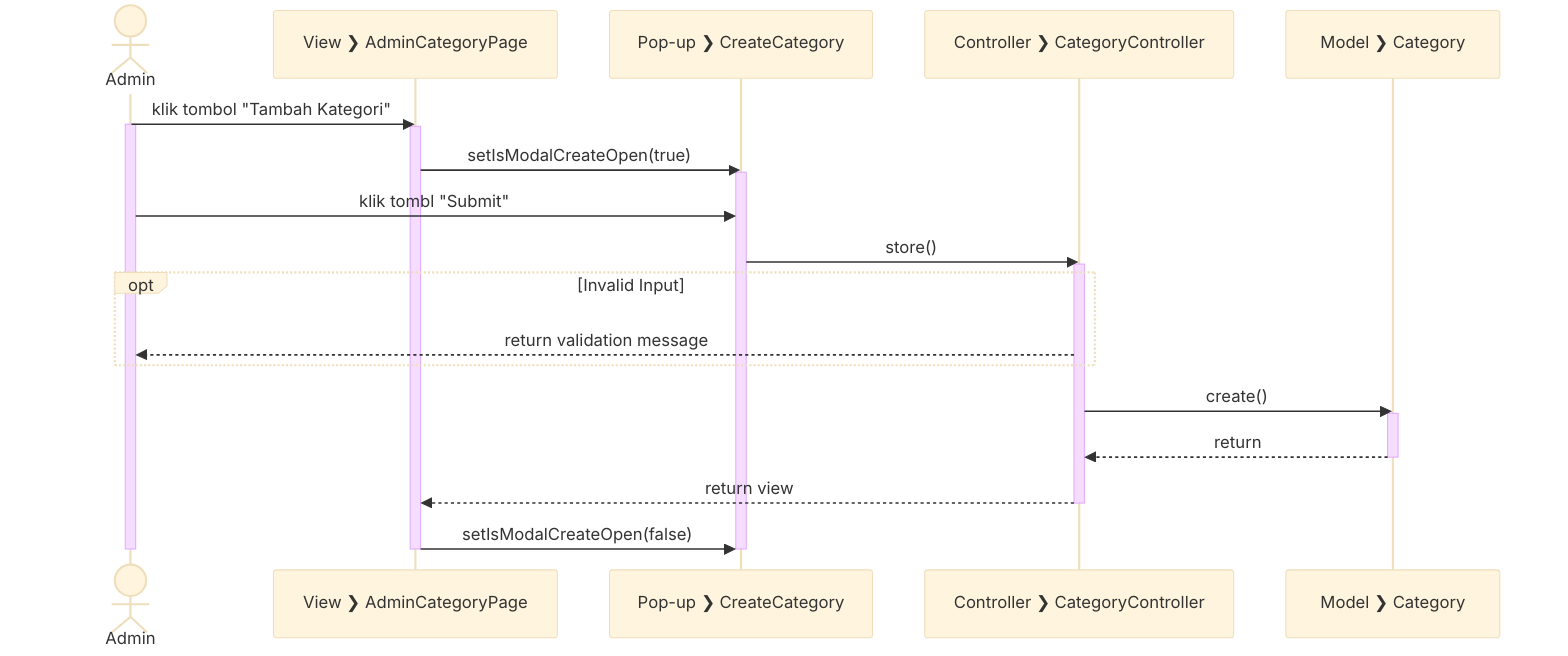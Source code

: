 %%{init: {'theme': 'base', 'themeVariables': { 'fontSize': '16px', 'fontFamily': 'Inter'}}}%%
sequenceDiagram
  actor Admin
  participant V_ACP as View #10095; AdminCategoryPage
  participant P_CC as Pop-up #10095; CreateCategory
  participant C_CC as Controller #10095; CategoryController
  participant M_C as Model #10095; Category

  Admin->>V_ACP: klik tombol "Tambah Kategori"
  
  activate Admin

  activate V_ACP

  V_ACP->>P_CC: setIsModalCreateOpen(true)

  activate P_CC

  Admin->>P_CC: klik tombl "Submit"
  P_CC->>C_CC: store()

  activate C_CC

  opt Invalid Input
    C_CC-->>Admin: return validation message
  end

  C_CC->>M_C: create()
  
  activate M_C
  
  M_C-->>C_CC: return

  deactivate M_C

  C_CC-->>V_ACP: return view

  deactivate C_CC
  
  V_ACP->>P_CC: setIsModalCreateOpen(false)

  deactivate P_CC
  deactivate V_ACP
  
  deactivate Admin